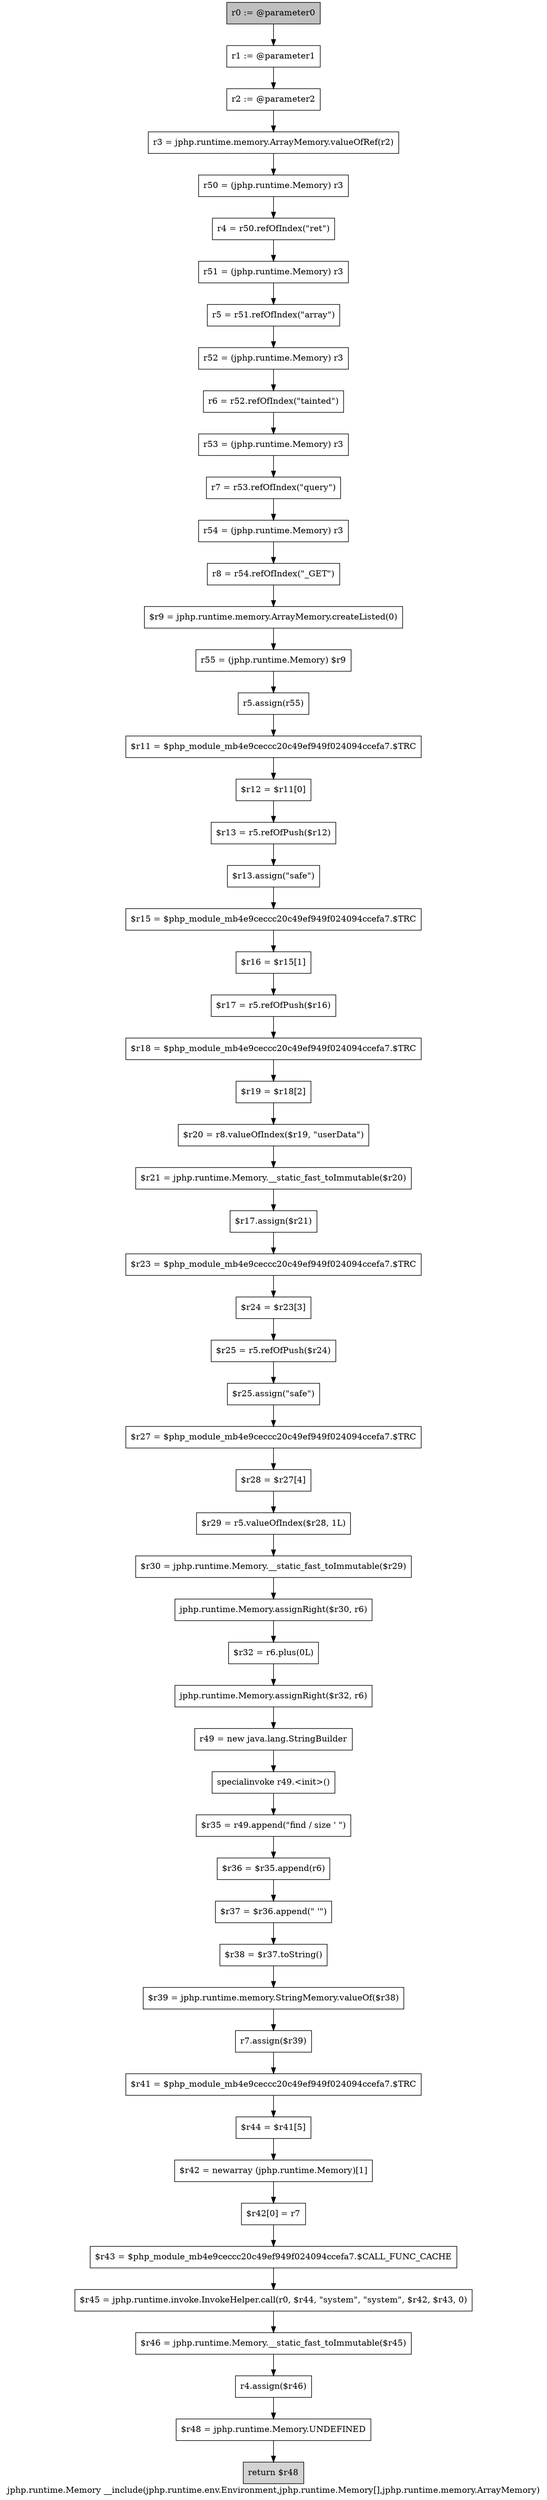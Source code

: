 digraph "jphp.runtime.Memory __include(jphp.runtime.env.Environment,jphp.runtime.Memory[],jphp.runtime.memory.ArrayMemory)" {
    label="jphp.runtime.Memory __include(jphp.runtime.env.Environment,jphp.runtime.Memory[],jphp.runtime.memory.ArrayMemory)";
    node [shape=box];
    "0" [style=filled,fillcolor=gray,label="r0 := @parameter0",];
    "1" [label="r1 := @parameter1",];
    "0"->"1";
    "2" [label="r2 := @parameter2",];
    "1"->"2";
    "3" [label="r3 = jphp.runtime.memory.ArrayMemory.valueOfRef(r2)",];
    "2"->"3";
    "4" [label="r50 = (jphp.runtime.Memory) r3",];
    "3"->"4";
    "5" [label="r4 = r50.refOfIndex(\"ret\")",];
    "4"->"5";
    "6" [label="r51 = (jphp.runtime.Memory) r3",];
    "5"->"6";
    "7" [label="r5 = r51.refOfIndex(\"array\")",];
    "6"->"7";
    "8" [label="r52 = (jphp.runtime.Memory) r3",];
    "7"->"8";
    "9" [label="r6 = r52.refOfIndex(\"tainted\")",];
    "8"->"9";
    "10" [label="r53 = (jphp.runtime.Memory) r3",];
    "9"->"10";
    "11" [label="r7 = r53.refOfIndex(\"query\")",];
    "10"->"11";
    "12" [label="r54 = (jphp.runtime.Memory) r3",];
    "11"->"12";
    "13" [label="r8 = r54.refOfIndex(\"_GET\")",];
    "12"->"13";
    "14" [label="$r9 = jphp.runtime.memory.ArrayMemory.createListed(0)",];
    "13"->"14";
    "15" [label="r55 = (jphp.runtime.Memory) $r9",];
    "14"->"15";
    "16" [label="r5.assign(r55)",];
    "15"->"16";
    "17" [label="$r11 = $php_module_mb4e9ceccc20c49ef949f024094ccefa7.$TRC",];
    "16"->"17";
    "18" [label="$r12 = $r11[0]",];
    "17"->"18";
    "19" [label="$r13 = r5.refOfPush($r12)",];
    "18"->"19";
    "20" [label="$r13.assign(\"safe\")",];
    "19"->"20";
    "21" [label="$r15 = $php_module_mb4e9ceccc20c49ef949f024094ccefa7.$TRC",];
    "20"->"21";
    "22" [label="$r16 = $r15[1]",];
    "21"->"22";
    "23" [label="$r17 = r5.refOfPush($r16)",];
    "22"->"23";
    "24" [label="$r18 = $php_module_mb4e9ceccc20c49ef949f024094ccefa7.$TRC",];
    "23"->"24";
    "25" [label="$r19 = $r18[2]",];
    "24"->"25";
    "26" [label="$r20 = r8.valueOfIndex($r19, \"userData\")",];
    "25"->"26";
    "27" [label="$r21 = jphp.runtime.Memory.__static_fast_toImmutable($r20)",];
    "26"->"27";
    "28" [label="$r17.assign($r21)",];
    "27"->"28";
    "29" [label="$r23 = $php_module_mb4e9ceccc20c49ef949f024094ccefa7.$TRC",];
    "28"->"29";
    "30" [label="$r24 = $r23[3]",];
    "29"->"30";
    "31" [label="$r25 = r5.refOfPush($r24)",];
    "30"->"31";
    "32" [label="$r25.assign(\"safe\")",];
    "31"->"32";
    "33" [label="$r27 = $php_module_mb4e9ceccc20c49ef949f024094ccefa7.$TRC",];
    "32"->"33";
    "34" [label="$r28 = $r27[4]",];
    "33"->"34";
    "35" [label="$r29 = r5.valueOfIndex($r28, 1L)",];
    "34"->"35";
    "36" [label="$r30 = jphp.runtime.Memory.__static_fast_toImmutable($r29)",];
    "35"->"36";
    "37" [label="jphp.runtime.Memory.assignRight($r30, r6)",];
    "36"->"37";
    "38" [label="$r32 = r6.plus(0L)",];
    "37"->"38";
    "39" [label="jphp.runtime.Memory.assignRight($r32, r6)",];
    "38"->"39";
    "40" [label="r49 = new java.lang.StringBuilder",];
    "39"->"40";
    "41" [label="specialinvoke r49.<init>()",];
    "40"->"41";
    "42" [label="$r35 = r49.append(\"find / size \' \")",];
    "41"->"42";
    "43" [label="$r36 = $r35.append(r6)",];
    "42"->"43";
    "44" [label="$r37 = $r36.append(\" \'\")",];
    "43"->"44";
    "45" [label="$r38 = $r37.toString()",];
    "44"->"45";
    "46" [label="$r39 = jphp.runtime.memory.StringMemory.valueOf($r38)",];
    "45"->"46";
    "47" [label="r7.assign($r39)",];
    "46"->"47";
    "48" [label="$r41 = $php_module_mb4e9ceccc20c49ef949f024094ccefa7.$TRC",];
    "47"->"48";
    "49" [label="$r44 = $r41[5]",];
    "48"->"49";
    "50" [label="$r42 = newarray (jphp.runtime.Memory)[1]",];
    "49"->"50";
    "51" [label="$r42[0] = r7",];
    "50"->"51";
    "52" [label="$r43 = $php_module_mb4e9ceccc20c49ef949f024094ccefa7.$CALL_FUNC_CACHE",];
    "51"->"52";
    "53" [label="$r45 = jphp.runtime.invoke.InvokeHelper.call(r0, $r44, \"system\", \"system\", $r42, $r43, 0)",];
    "52"->"53";
    "54" [label="$r46 = jphp.runtime.Memory.__static_fast_toImmutable($r45)",];
    "53"->"54";
    "55" [label="r4.assign($r46)",];
    "54"->"55";
    "56" [label="$r48 = jphp.runtime.Memory.UNDEFINED",];
    "55"->"56";
    "57" [style=filled,fillcolor=lightgray,label="return $r48",];
    "56"->"57";
}
